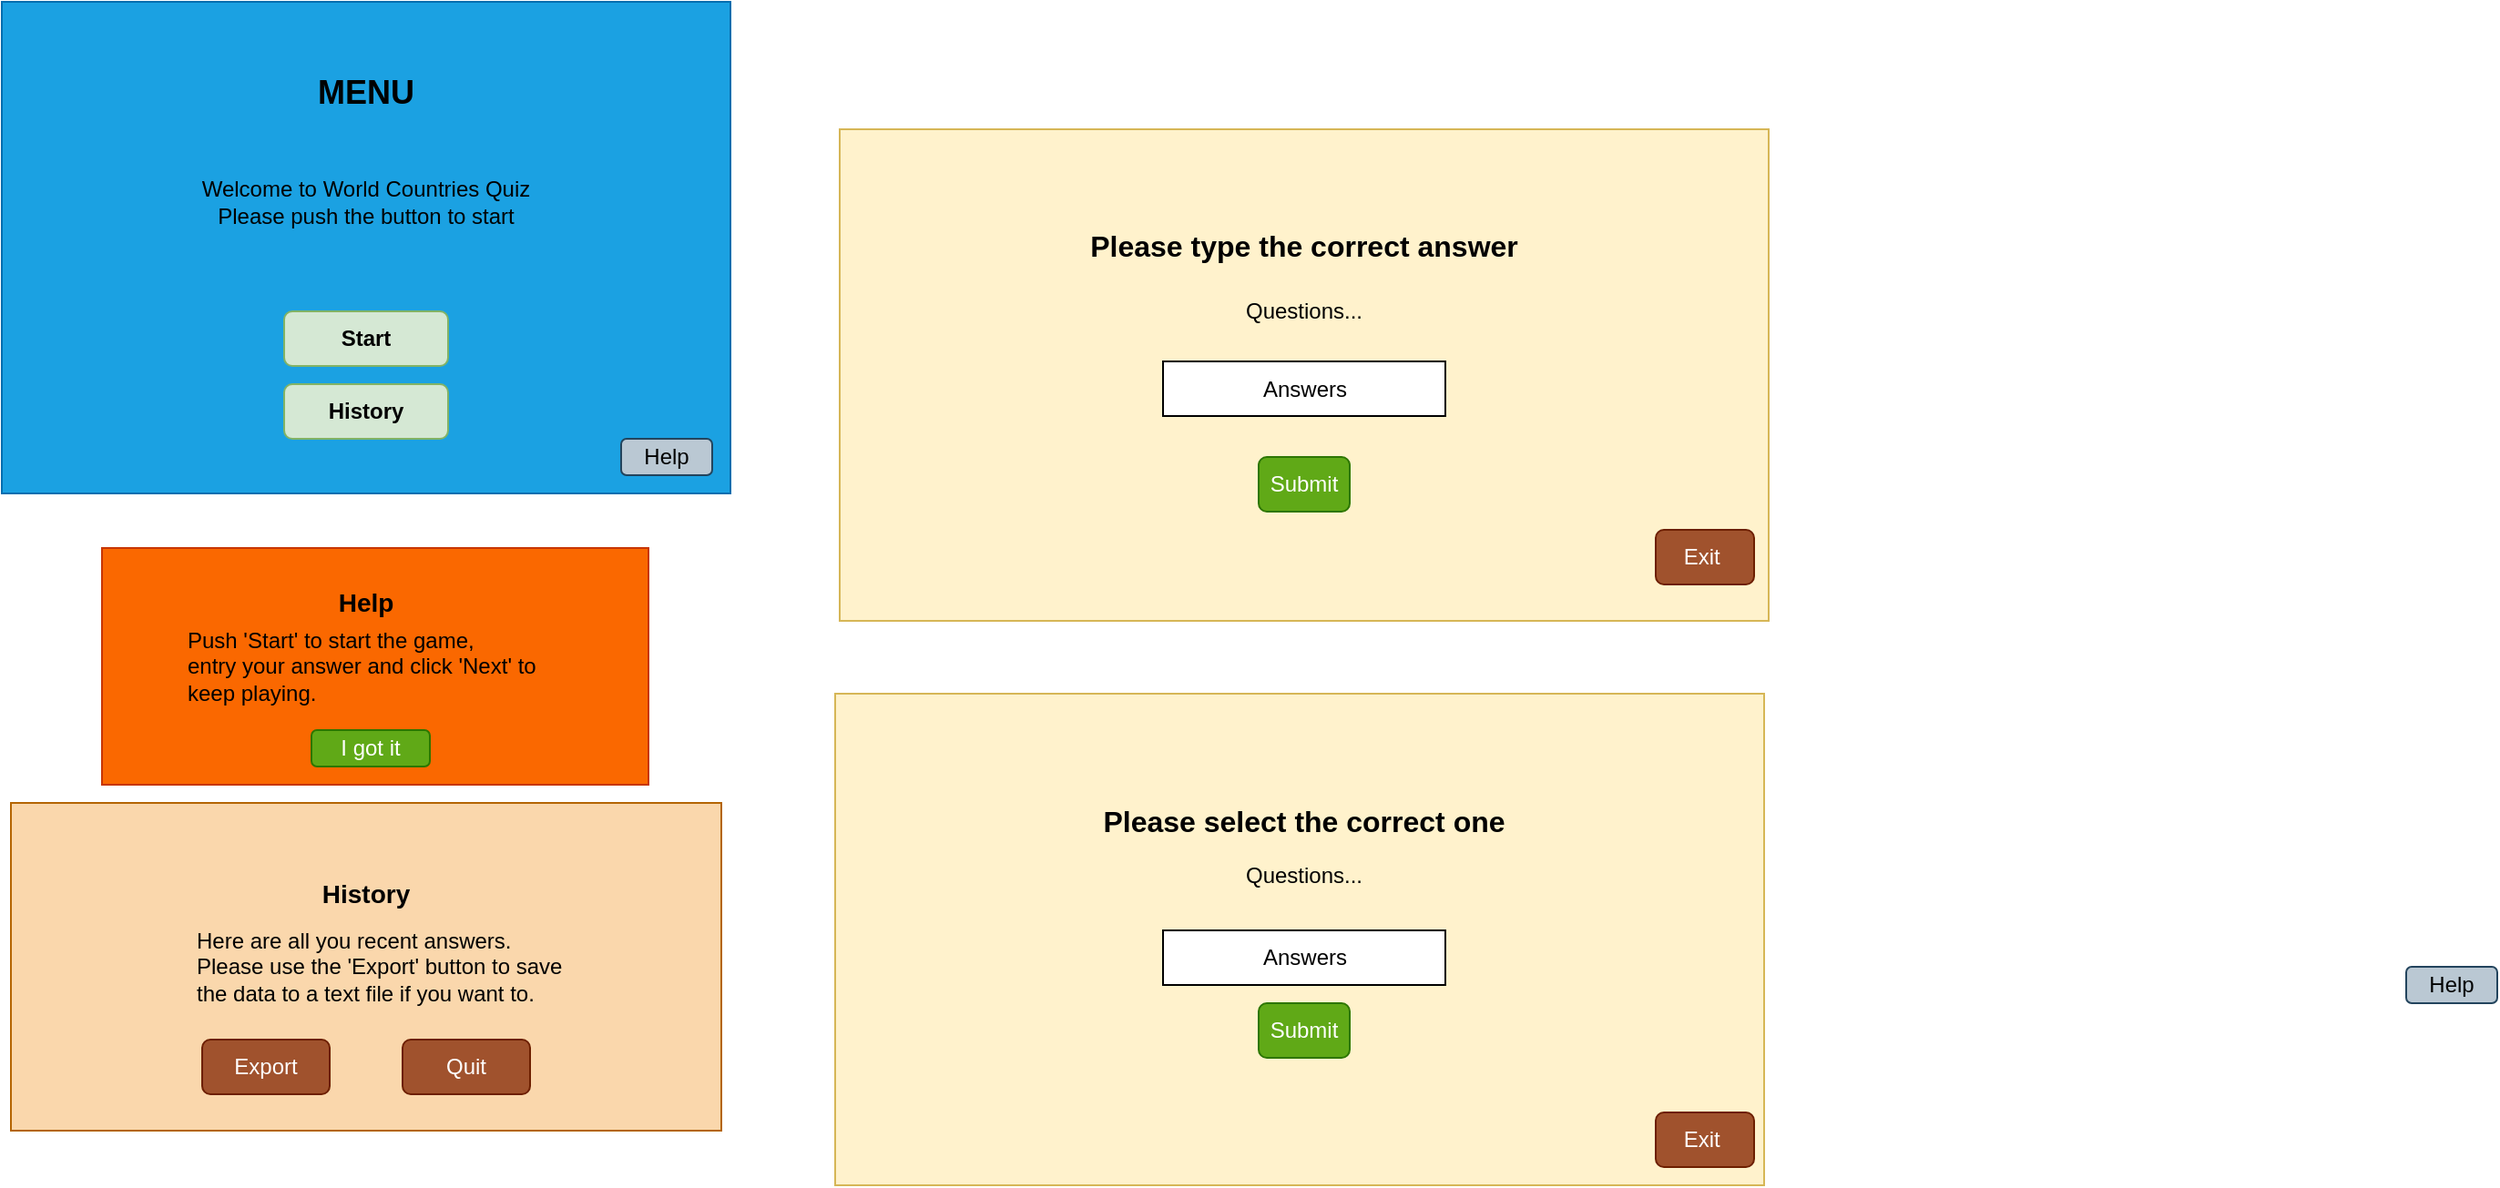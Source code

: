 <mxfile version="15.1.2" type="device"><diagram id="_zqN5g76FpCUEoymf8ZB" name="Page-1"><mxGraphModel dx="1773" dy="614" grid="1" gridSize="10" guides="1" tooltips="1" connect="1" arrows="1" fold="1" page="1" pageScale="1" pageWidth="827" pageHeight="1169" math="0" shadow="0"><root><mxCell id="0"/><mxCell id="1" parent="0"/><mxCell id="hUD7YP5LAtMboe_WpmrL-2" value="&lt;div&gt;&lt;/div&gt;" style="rounded=0;whiteSpace=wrap;html=1;align=left;fillColor=#1ba1e2;strokeColor=#006EAF;fontColor=#ffffff;" parent="1" vertex="1"><mxGeometry x="-590" y="140" width="400" height="270" as="geometry"/></mxCell><mxCell id="hUD7YP5LAtMboe_WpmrL-3" value="&lt;b&gt;&lt;font style=&quot;font-size: 18px&quot;&gt;MENU&lt;/font&gt;&lt;/b&gt;" style="text;html=1;strokeColor=none;fillColor=none;align=center;verticalAlign=middle;whiteSpace=wrap;rounded=0;" parent="1" vertex="1"><mxGeometry x="-500" y="180" width="220" height="20" as="geometry"/></mxCell><mxCell id="hUD7YP5LAtMboe_WpmrL-4" value="Welcome to World Countries Quiz&lt;br&gt;Please push the button to start" style="text;html=1;strokeColor=none;fillColor=none;align=center;verticalAlign=middle;whiteSpace=wrap;rounded=0;" parent="1" vertex="1"><mxGeometry x="-510" y="240" width="240" height="20" as="geometry"/></mxCell><mxCell id="hUD7YP5LAtMboe_WpmrL-5" value="" style="rounded=1;whiteSpace=wrap;html=1;fillColor=#d5e8d4;strokeColor=#82b366;" parent="1" vertex="1"><mxGeometry x="-435" y="310" width="90" height="30" as="geometry"/></mxCell><mxCell id="hUD7YP5LAtMboe_WpmrL-6" value="&lt;b&gt;Start&lt;/b&gt;" style="text;html=1;strokeColor=none;fillColor=none;align=center;verticalAlign=middle;whiteSpace=wrap;rounded=0;" parent="1" vertex="1"><mxGeometry x="-415" y="312.5" width="50" height="25" as="geometry"/></mxCell><mxCell id="hUD7YP5LAtMboe_WpmrL-8" value="" style="rounded=0;whiteSpace=wrap;html=1;fillColor=#fff2cc;strokeColor=#d6b656;" parent="1" vertex="1"><mxGeometry x="-130" y="210" width="510" height="270" as="geometry"/></mxCell><mxCell id="hUD7YP5LAtMboe_WpmrL-9" value="&lt;b&gt;&lt;font style=&quot;font-size: 16px&quot;&gt;Please type the correct answer&lt;/font&gt;&lt;/b&gt;" style="text;html=1;strokeColor=none;fillColor=none;align=center;verticalAlign=middle;whiteSpace=wrap;rounded=0;" parent="1" vertex="1"><mxGeometry x="-20" y="264" width="290" height="20" as="geometry"/></mxCell><mxCell id="hUD7YP5LAtMboe_WpmrL-10" value="Questions..." style="text;html=1;strokeColor=none;fillColor=none;align=center;verticalAlign=middle;whiteSpace=wrap;rounded=0;" parent="1" vertex="1"><mxGeometry x="-15" y="300" width="280" height="20" as="geometry"/></mxCell><mxCell id="hUD7YP5LAtMboe_WpmrL-13" value="Submit" style="rounded=1;whiteSpace=wrap;html=1;align=center;fillColor=#60a917;strokeColor=#2D7600;fontColor=#ffffff;" parent="1" vertex="1"><mxGeometry x="100" y="390" width="50" height="30" as="geometry"/></mxCell><mxCell id="hUD7YP5LAtMboe_WpmrL-14" style="edgeStyle=orthogonalEdgeStyle;rounded=0;orthogonalLoop=1;jettySize=auto;html=1;exitX=0.5;exitY=1;exitDx=0;exitDy=0;" parent="1" edge="1"><mxGeometry relative="1" as="geometry"><mxPoint x="125" y="390" as="sourcePoint"/><mxPoint x="125" y="390" as="targetPoint"/></mxGeometry></mxCell><mxCell id="hUD7YP5LAtMboe_WpmrL-25" value="Exit&amp;nbsp;" style="rounded=1;whiteSpace=wrap;html=1;fillColor=#a0522d;strokeColor=#6D1F00;fontColor=#ffffff;" parent="1" vertex="1"><mxGeometry x="318" y="430" width="54" height="30" as="geometry"/></mxCell><mxCell id="hUD7YP5LAtMboe_WpmrL-27" value="Answers" style="rounded=0;whiteSpace=wrap;html=1;" parent="1" vertex="1"><mxGeometry x="47.5" y="337.5" width="155" height="30" as="geometry"/></mxCell><mxCell id="hUD7YP5LAtMboe_WpmrL-36" value="" style="rounded=0;whiteSpace=wrap;html=1;fillColor=#fff2cc;strokeColor=#d6b656;" parent="1" vertex="1"><mxGeometry x="-132.5" y="520" width="510" height="270" as="geometry"/></mxCell><mxCell id="hUD7YP5LAtMboe_WpmrL-37" value="&lt;b&gt;&lt;font style=&quot;font-size: 16px&quot;&gt;Please select the correct one&lt;/font&gt;&lt;/b&gt;" style="text;html=1;strokeColor=none;fillColor=none;align=center;verticalAlign=middle;whiteSpace=wrap;rounded=0;" parent="1" vertex="1"><mxGeometry x="-20" y="580" width="290" height="20" as="geometry"/></mxCell><mxCell id="hUD7YP5LAtMboe_WpmrL-38" value="Questions..." style="text;html=1;strokeColor=none;fillColor=none;align=center;verticalAlign=middle;whiteSpace=wrap;rounded=0;" parent="1" vertex="1"><mxGeometry x="-15" y="610" width="280" height="20" as="geometry"/></mxCell><mxCell id="hUD7YP5LAtMboe_WpmrL-39" value="Answers" style="rounded=0;whiteSpace=wrap;html=1;" parent="1" vertex="1"><mxGeometry x="47.5" y="650" width="155" height="30" as="geometry"/></mxCell><mxCell id="hUD7YP5LAtMboe_WpmrL-41" value="Exit&amp;nbsp;" style="rounded=1;whiteSpace=wrap;html=1;fillColor=#a0522d;strokeColor=#6D1F00;fontColor=#ffffff;" parent="1" vertex="1"><mxGeometry x="318" y="750" width="54" height="30" as="geometry"/></mxCell><mxCell id="hUD7YP5LAtMboe_WpmrL-42" value="Submit" style="rounded=1;whiteSpace=wrap;html=1;align=center;fillColor=#60a917;strokeColor=#2D7600;fontColor=#ffffff;" parent="1" vertex="1"><mxGeometry x="100" y="690" width="50" height="30" as="geometry"/></mxCell><mxCell id="hUD7YP5LAtMboe_WpmrL-43" value="Help" style="rounded=1;whiteSpace=wrap;html=1;fillColor=#bac8d3;strokeColor=#23445d;" parent="1" vertex="1"><mxGeometry x="-250" y="380" width="50" height="20" as="geometry"/></mxCell><mxCell id="hUD7YP5LAtMboe_WpmrL-46" style="edgeStyle=orthogonalEdgeStyle;rounded=0;orthogonalLoop=1;jettySize=auto;html=1;exitX=1;exitY=0.75;exitDx=0;exitDy=0;entryX=1;entryY=0.75;entryDx=0;entryDy=0;" parent="1" edge="1"><mxGeometry relative="1" as="geometry"><mxPoint x="350.0" y="510" as="targetPoint"/><mxPoint x="350.0" y="510" as="sourcePoint"/></mxGeometry></mxCell><mxCell id="hUD7YP5LAtMboe_WpmrL-47" style="edgeStyle=orthogonalEdgeStyle;rounded=0;orthogonalLoop=1;jettySize=auto;html=1;" parent="1" edge="1"><mxGeometry relative="1" as="geometry"><mxPoint x="-27.276" y="420.276" as="targetPoint"/><mxPoint x="-27" y="420" as="sourcePoint"/></mxGeometry></mxCell><mxCell id="hUD7YP5LAtMboe_WpmrL-45" value="Help" style="rounded=1;whiteSpace=wrap;html=1;fillColor=#bac8d3;strokeColor=#23445d;" parent="1" vertex="1"><mxGeometry x="730" y="670" width="50" height="20" as="geometry"/></mxCell><mxCell id="hUD7YP5LAtMboe_WpmrL-48" value="" style="rounded=0;whiteSpace=wrap;html=1;align=left;fillColor=#fa6800;strokeColor=#C73500;fontColor=#000000;" parent="1" vertex="1"><mxGeometry x="-535" y="440" width="300" height="130" as="geometry"/></mxCell><mxCell id="hUD7YP5LAtMboe_WpmrL-49" value="&lt;font style=&quot;font-size: 14px&quot;&gt;&lt;b&gt;Help&lt;/b&gt;&lt;/font&gt;" style="text;html=1;strokeColor=none;fillColor=none;align=center;verticalAlign=middle;whiteSpace=wrap;rounded=0;" parent="1" vertex="1"><mxGeometry x="-420" y="450" width="60" height="40" as="geometry"/></mxCell><mxCell id="hUD7YP5LAtMboe_WpmrL-50" value="Push 'Start' to start the game,&lt;br&gt;entry your answer and click 'Next' to keep playing." style="text;html=1;strokeColor=none;fillColor=none;align=left;verticalAlign=middle;whiteSpace=wrap;rounded=0;" parent="1" vertex="1"><mxGeometry x="-490" y="482.5" width="210" height="45" as="geometry"/></mxCell><mxCell id="hUD7YP5LAtMboe_WpmrL-51" value="I got it" style="rounded=1;whiteSpace=wrap;html=1;fillColor=#60a917;strokeColor=#2D7600;fontColor=#ffffff;" parent="1" vertex="1"><mxGeometry x="-420" y="540" width="65" height="20" as="geometry"/></mxCell><mxCell id="hUD7YP5LAtMboe_WpmrL-53" value="&lt;b&gt;History&lt;/b&gt;" style="rounded=1;whiteSpace=wrap;html=1;fillColor=#d5e8d4;strokeColor=#82b366;" parent="1" vertex="1"><mxGeometry x="-435" y="350" width="90" height="30" as="geometry"/></mxCell><mxCell id="hUD7YP5LAtMboe_WpmrL-54" value="" style="rounded=0;whiteSpace=wrap;html=1;fillColor=#fad7ac;strokeColor=#b46504;" parent="1" vertex="1"><mxGeometry x="-585" y="580" width="390" height="180" as="geometry"/></mxCell><mxCell id="hUD7YP5LAtMboe_WpmrL-55" value="&lt;span style=&quot;font-size: 14px&quot;&gt;&lt;b&gt;History&lt;/b&gt;&lt;/span&gt;" style="text;html=1;strokeColor=none;fillColor=none;align=center;verticalAlign=middle;whiteSpace=wrap;rounded=0;" parent="1" vertex="1"><mxGeometry x="-410" y="620" width="40" height="20" as="geometry"/></mxCell><mxCell id="hUD7YP5LAtMboe_WpmrL-56" style="edgeStyle=orthogonalEdgeStyle;rounded=0;orthogonalLoop=1;jettySize=auto;html=1;" parent="1" edge="1"><mxGeometry relative="1" as="geometry"><mxPoint x="-380" y="640" as="sourcePoint"/><mxPoint x="-380" y="640" as="targetPoint"/></mxGeometry></mxCell><mxCell id="hUD7YP5LAtMboe_WpmrL-58" value="Here are all you recent answers. Please use the 'Export' button to save the data to a text file if you want to." style="text;html=1;strokeColor=none;fillColor=none;align=left;verticalAlign=middle;whiteSpace=wrap;rounded=0;" parent="1" vertex="1"><mxGeometry x="-485" y="660" width="205" height="20" as="geometry"/></mxCell><mxCell id="hUD7YP5LAtMboe_WpmrL-59" value="Export" style="rounded=1;whiteSpace=wrap;html=1;fillColor=#a0522d;strokeColor=#6D1F00;fontColor=#ffffff;" parent="1" vertex="1"><mxGeometry x="-480" y="710" width="70" height="30" as="geometry"/></mxCell><mxCell id="hUD7YP5LAtMboe_WpmrL-60" value="Quit" style="rounded=1;whiteSpace=wrap;html=1;fillColor=#a0522d;strokeColor=#6D1F00;fontColor=#ffffff;" parent="1" vertex="1"><mxGeometry x="-370" y="710" width="70" height="30" as="geometry"/></mxCell></root></mxGraphModel></diagram></mxfile>
